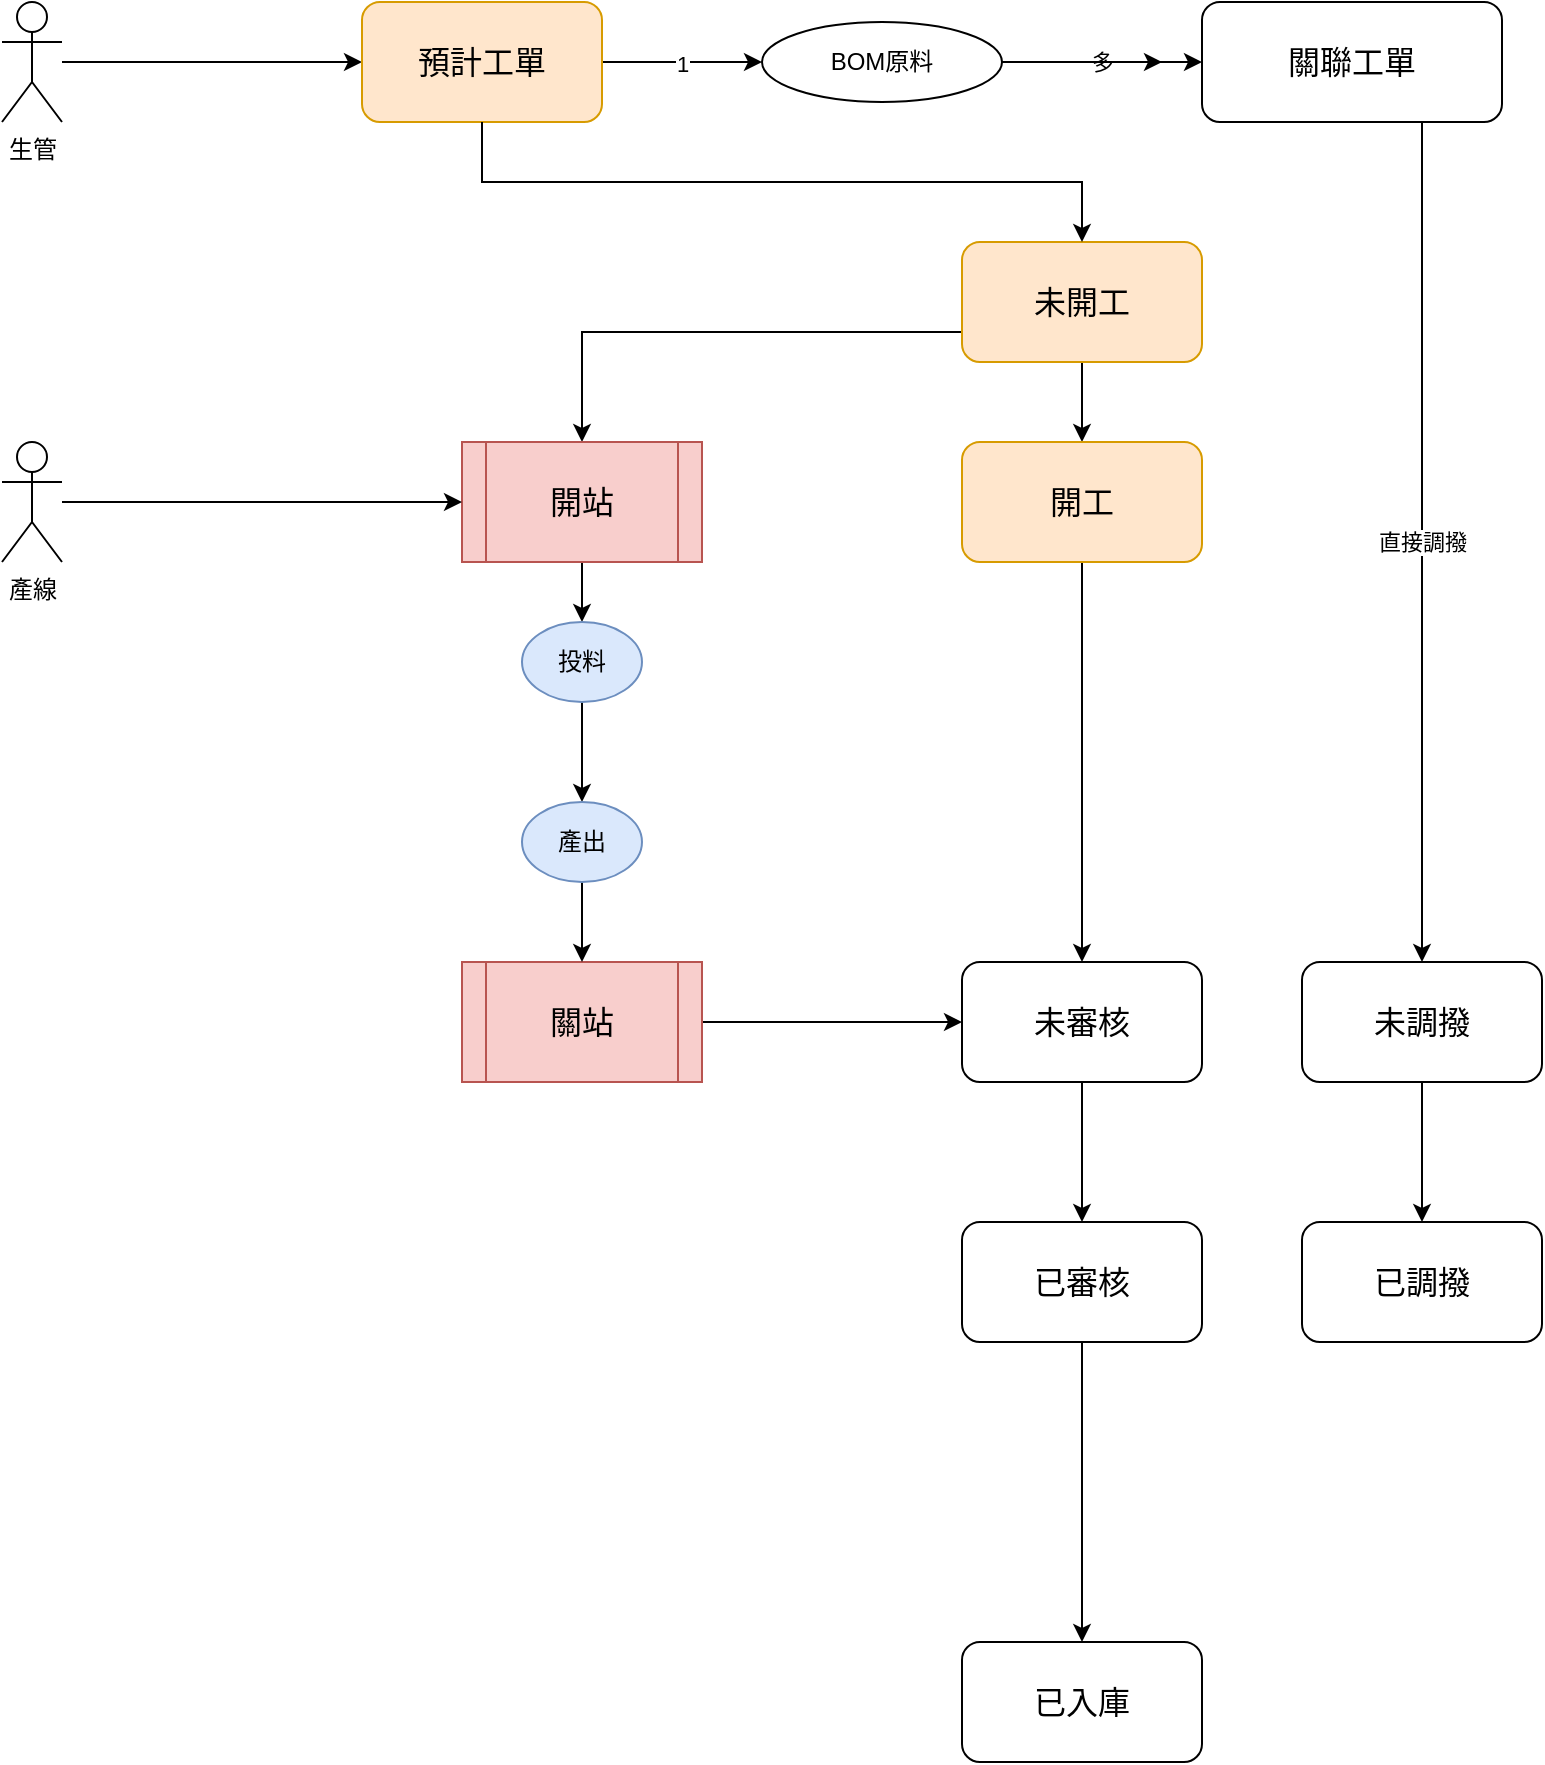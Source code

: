 <mxfile version="13.2.1" type="github">
  <diagram id="dxKD9zSRLn8mJ1ULlGKF" name="Page-1">
    <mxGraphModel dx="2249" dy="916" grid="1" gridSize="10" guides="1" tooltips="1" connect="1" arrows="1" fold="1" page="1" pageScale="1" pageWidth="827" pageHeight="1169" math="0" shadow="0">
      <root>
        <mxCell id="0" />
        <mxCell id="1" parent="0" />
        <mxCell id="ZZMdrKShC36CwYNu4CUK-59" value="" style="edgeStyle=orthogonalEdgeStyle;rounded=0;orthogonalLoop=1;jettySize=auto;html=1;" parent="1" source="ZZMdrKShC36CwYNu4CUK-3" target="ZZMdrKShC36CwYNu4CUK-4" edge="1">
          <mxGeometry relative="1" as="geometry" />
        </mxCell>
        <mxCell id="ZZMdrKShC36CwYNu4CUK-3" value="&lt;font style=&quot;font-size: 16px&quot;&gt;未審核&lt;/font&gt;" style="rounded=1;whiteSpace=wrap;html=1;" parent="1" vertex="1">
          <mxGeometry x="340" y="600" width="120" height="60" as="geometry" />
        </mxCell>
        <mxCell id="ZZMdrKShC36CwYNu4CUK-65" style="edgeStyle=orthogonalEdgeStyle;rounded=0;orthogonalLoop=1;jettySize=auto;html=1;" parent="1" source="ZZMdrKShC36CwYNu4CUK-4" target="ZZMdrKShC36CwYNu4CUK-62" edge="1">
          <mxGeometry relative="1" as="geometry" />
        </mxCell>
        <mxCell id="ZZMdrKShC36CwYNu4CUK-4" value="&lt;font style=&quot;font-size: 16px&quot;&gt;已審核&lt;/font&gt;" style="rounded=1;whiteSpace=wrap;html=1;" parent="1" vertex="1">
          <mxGeometry x="340" y="730" width="120" height="60" as="geometry" />
        </mxCell>
        <mxCell id="ZZMdrKShC36CwYNu4CUK-55" value="" style="edgeStyle=orthogonalEdgeStyle;rounded=0;orthogonalLoop=1;jettySize=auto;html=1;" parent="1" source="ZZMdrKShC36CwYNu4CUK-23" target="ZZMdrKShC36CwYNu4CUK-27" edge="1">
          <mxGeometry relative="1" as="geometry" />
        </mxCell>
        <mxCell id="ZZMdrKShC36CwYNu4CUK-85" style="edgeStyle=orthogonalEdgeStyle;rounded=0;orthogonalLoop=1;jettySize=auto;html=1;exitX=0;exitY=0.75;exitDx=0;exitDy=0;" parent="1" source="ZZMdrKShC36CwYNu4CUK-23" target="ZZMdrKShC36CwYNu4CUK-80" edge="1">
          <mxGeometry relative="1" as="geometry" />
        </mxCell>
        <mxCell id="ZZMdrKShC36CwYNu4CUK-23" value="&lt;span style=&quot;font-size: 16px&quot;&gt;未開工&lt;/span&gt;" style="rounded=1;whiteSpace=wrap;html=1;fillColor=#ffe6cc;strokeColor=#d79b00;" parent="1" vertex="1">
          <mxGeometry x="340" y="240" width="120" height="60" as="geometry" />
        </mxCell>
        <mxCell id="ZZMdrKShC36CwYNu4CUK-56" style="edgeStyle=orthogonalEdgeStyle;rounded=0;orthogonalLoop=1;jettySize=auto;html=1;" parent="1" source="ZZMdrKShC36CwYNu4CUK-27" target="ZZMdrKShC36CwYNu4CUK-3" edge="1">
          <mxGeometry relative="1" as="geometry" />
        </mxCell>
        <mxCell id="ZZMdrKShC36CwYNu4CUK-27" value="&lt;span style=&quot;font-size: 16px&quot;&gt;開工&lt;/span&gt;" style="rounded=1;whiteSpace=wrap;html=1;fillColor=#ffe6cc;strokeColor=#d79b00;" parent="1" vertex="1">
          <mxGeometry x="340" y="340" width="120" height="60" as="geometry" />
        </mxCell>
        <mxCell id="ZZMdrKShC36CwYNu4CUK-61" value="" style="edgeStyle=orthogonalEdgeStyle;rounded=0;orthogonalLoop=1;jettySize=auto;html=1;" parent="1" source="ZZMdrKShC36CwYNu4CUK-28" target="ZZMdrKShC36CwYNu4CUK-29" edge="1">
          <mxGeometry relative="1" as="geometry" />
        </mxCell>
        <mxCell id="ZZMdrKShC36CwYNu4CUK-28" value="&lt;span style=&quot;font-size: 16px&quot;&gt;未調撥&lt;/span&gt;" style="rounded=1;whiteSpace=wrap;html=1;" parent="1" vertex="1">
          <mxGeometry x="510" y="600" width="120" height="60" as="geometry" />
        </mxCell>
        <mxCell id="ZZMdrKShC36CwYNu4CUK-29" value="&lt;span style=&quot;font-size: 16px&quot;&gt;已調撥&lt;/span&gt;" style="rounded=1;whiteSpace=wrap;html=1;" parent="1" vertex="1">
          <mxGeometry x="510" y="730" width="120" height="60" as="geometry" />
        </mxCell>
        <mxCell id="ZZMdrKShC36CwYNu4CUK-79" value="" style="edgeStyle=orthogonalEdgeStyle;rounded=0;orthogonalLoop=1;jettySize=auto;html=1;entryX=0;entryY=0.5;entryDx=0;entryDy=0;" parent="1" source="ZZMdrKShC36CwYNu4CUK-43" target="ZZMdrKShC36CwYNu4CUK-51" edge="1">
          <mxGeometry relative="1" as="geometry">
            <mxPoint x="-30" y="150" as="targetPoint" />
          </mxGeometry>
        </mxCell>
        <mxCell id="ZZMdrKShC36CwYNu4CUK-43" value="生管" style="shape=umlActor;verticalLabelPosition=bottom;labelBackgroundColor=#ffffff;verticalAlign=top;html=1;outlineConnect=0;" parent="1" vertex="1">
          <mxGeometry x="-140" y="120" width="30" height="60" as="geometry" />
        </mxCell>
        <mxCell id="ZZMdrKShC36CwYNu4CUK-72" value="1" style="edgeStyle=orthogonalEdgeStyle;rounded=0;orthogonalLoop=1;jettySize=auto;html=1;" parent="1" source="ZZMdrKShC36CwYNu4CUK-51" edge="1">
          <mxGeometry relative="1" as="geometry">
            <mxPoint x="240" y="150" as="targetPoint" />
          </mxGeometry>
        </mxCell>
        <mxCell id="ZZMdrKShC36CwYNu4CUK-51" value="&lt;span style=&quot;font-size: 16px&quot;&gt;預計工單&lt;/span&gt;" style="rounded=1;whiteSpace=wrap;html=1;fillColor=#ffe6cc;strokeColor=#d79b00;" parent="1" vertex="1">
          <mxGeometry x="40" y="120" width="120" height="60" as="geometry" />
        </mxCell>
        <mxCell id="ZZMdrKShC36CwYNu4CUK-68" style="edgeStyle=orthogonalEdgeStyle;rounded=0;orthogonalLoop=1;jettySize=auto;html=1;exitX=0.5;exitY=1;exitDx=0;exitDy=0;" parent="1" source="ZZMdrKShC36CwYNu4CUK-51" target="ZZMdrKShC36CwYNu4CUK-23" edge="1">
          <mxGeometry relative="1" as="geometry" />
        </mxCell>
        <mxCell id="ZZMdrKShC36CwYNu4CUK-77" value="直接調撥" style="edgeStyle=orthogonalEdgeStyle;rounded=0;orthogonalLoop=1;jettySize=auto;html=1;entryX=0.5;entryY=0;entryDx=0;entryDy=0;" parent="1" source="ZZMdrKShC36CwYNu4CUK-52" target="ZZMdrKShC36CwYNu4CUK-28" edge="1">
          <mxGeometry relative="1" as="geometry">
            <mxPoint x="600" y="480" as="targetPoint" />
            <Array as="points">
              <mxPoint x="570" y="280" />
              <mxPoint x="570" y="280" />
            </Array>
          </mxGeometry>
        </mxCell>
        <mxCell id="ZZMdrKShC36CwYNu4CUK-52" value="&lt;span style=&quot;font-size: 16px&quot;&gt;關聯工單&lt;/span&gt;" style="rounded=1;whiteSpace=wrap;html=1;" parent="1" vertex="1">
          <mxGeometry x="460" y="120" width="150" height="60" as="geometry" />
        </mxCell>
        <mxCell id="ZZMdrKShC36CwYNu4CUK-75" value="多" style="edgeStyle=orthogonalEdgeStyle;rounded=0;orthogonalLoop=1;jettySize=auto;html=1;" parent="1" source="ZZMdrKShC36CwYNu4CUK-53" target="ZZMdrKShC36CwYNu4CUK-52" edge="1">
          <mxGeometry relative="1" as="geometry">
            <mxPoint x="440" y="150" as="targetPoint" />
          </mxGeometry>
        </mxCell>
        <mxCell id="a-dtc-ywPVvatev1ktDw-2" value="" style="edgeStyle=orthogonalEdgeStyle;rounded=0;orthogonalLoop=1;jettySize=auto;html=1;" edge="1" parent="1" source="ZZMdrKShC36CwYNu4CUK-53">
          <mxGeometry relative="1" as="geometry">
            <mxPoint x="440" y="150.0" as="targetPoint" />
          </mxGeometry>
        </mxCell>
        <mxCell id="ZZMdrKShC36CwYNu4CUK-53" value="BOM原料" style="ellipse;whiteSpace=wrap;html=1;" parent="1" vertex="1">
          <mxGeometry x="240" y="130" width="120" height="40" as="geometry" />
        </mxCell>
        <mxCell id="ZZMdrKShC36CwYNu4CUK-62" value="&lt;span style=&quot;font-size: 16px&quot;&gt;已入庫&lt;/span&gt;" style="rounded=1;whiteSpace=wrap;html=1;" parent="1" vertex="1">
          <mxGeometry x="340" y="940" width="120" height="60" as="geometry" />
        </mxCell>
        <mxCell id="ZZMdrKShC36CwYNu4CUK-126" value="" style="edgeStyle=orthogonalEdgeStyle;rounded=0;orthogonalLoop=1;jettySize=auto;html=1;" parent="1" source="ZZMdrKShC36CwYNu4CUK-80" target="ZZMdrKShC36CwYNu4CUK-94" edge="1">
          <mxGeometry relative="1" as="geometry" />
        </mxCell>
        <mxCell id="ZZMdrKShC36CwYNu4CUK-80" value="&lt;font style=&quot;font-size: 16px&quot;&gt;開站&lt;/font&gt;" style="shape=process;whiteSpace=wrap;html=1;backgroundOutline=1;fillColor=#f8cecc;strokeColor=#b85450;" parent="1" vertex="1">
          <mxGeometry x="90" y="340" width="120" height="60" as="geometry" />
        </mxCell>
        <mxCell id="ZZMdrKShC36CwYNu4CUK-120" value="" style="edgeStyle=orthogonalEdgeStyle;rounded=0;orthogonalLoop=1;jettySize=auto;html=1;" parent="1" source="ZZMdrKShC36CwYNu4CUK-114" target="ZZMdrKShC36CwYNu4CUK-3" edge="1">
          <mxGeometry relative="1" as="geometry" />
        </mxCell>
        <mxCell id="ZZMdrKShC36CwYNu4CUK-114" value="&lt;span style=&quot;font-size: 16px&quot;&gt;關站&lt;/span&gt;" style="shape=process;whiteSpace=wrap;html=1;backgroundOutline=1;fillColor=#f8cecc;strokeColor=#b85450;" parent="1" vertex="1">
          <mxGeometry x="90" y="600" width="120" height="60" as="geometry" />
        </mxCell>
        <mxCell id="ZZMdrKShC36CwYNu4CUK-154" value="" style="edgeStyle=orthogonalEdgeStyle;rounded=0;orthogonalLoop=1;jettySize=auto;html=1;" parent="1" source="ZZMdrKShC36CwYNu4CUK-94" target="ZZMdrKShC36CwYNu4CUK-153" edge="1">
          <mxGeometry relative="1" as="geometry" />
        </mxCell>
        <mxCell id="ZZMdrKShC36CwYNu4CUK-94" value="投料" style="ellipse;whiteSpace=wrap;html=1;fillColor=#dae8fc;strokeColor=#6c8ebf;" parent="1" vertex="1">
          <mxGeometry x="120" y="430" width="60" height="40" as="geometry" />
        </mxCell>
        <mxCell id="ZZMdrKShC36CwYNu4CUK-156" value="" style="edgeStyle=orthogonalEdgeStyle;rounded=0;orthogonalLoop=1;jettySize=auto;html=1;" parent="1" source="ZZMdrKShC36CwYNu4CUK-153" target="ZZMdrKShC36CwYNu4CUK-114" edge="1">
          <mxGeometry relative="1" as="geometry" />
        </mxCell>
        <mxCell id="ZZMdrKShC36CwYNu4CUK-153" value="產出" style="ellipse;whiteSpace=wrap;html=1;fillColor=#dae8fc;strokeColor=#6c8ebf;" parent="1" vertex="1">
          <mxGeometry x="120" y="520" width="60" height="40" as="geometry" />
        </mxCell>
        <mxCell id="ZZMdrKShC36CwYNu4CUK-181" value="" style="edgeStyle=orthogonalEdgeStyle;rounded=0;orthogonalLoop=1;jettySize=auto;html=1;entryX=0;entryY=0.5;entryDx=0;entryDy=0;" parent="1" source="ZZMdrKShC36CwYNu4CUK-175" target="ZZMdrKShC36CwYNu4CUK-80" edge="1">
          <mxGeometry relative="1" as="geometry">
            <mxPoint x="-30" y="370" as="targetPoint" />
          </mxGeometry>
        </mxCell>
        <mxCell id="ZZMdrKShC36CwYNu4CUK-175" value="產線" style="shape=umlActor;verticalLabelPosition=bottom;labelBackgroundColor=#ffffff;verticalAlign=top;html=1;outlineConnect=0;" parent="1" vertex="1">
          <mxGeometry x="-140" y="340" width="30" height="60" as="geometry" />
        </mxCell>
      </root>
    </mxGraphModel>
  </diagram>
</mxfile>
